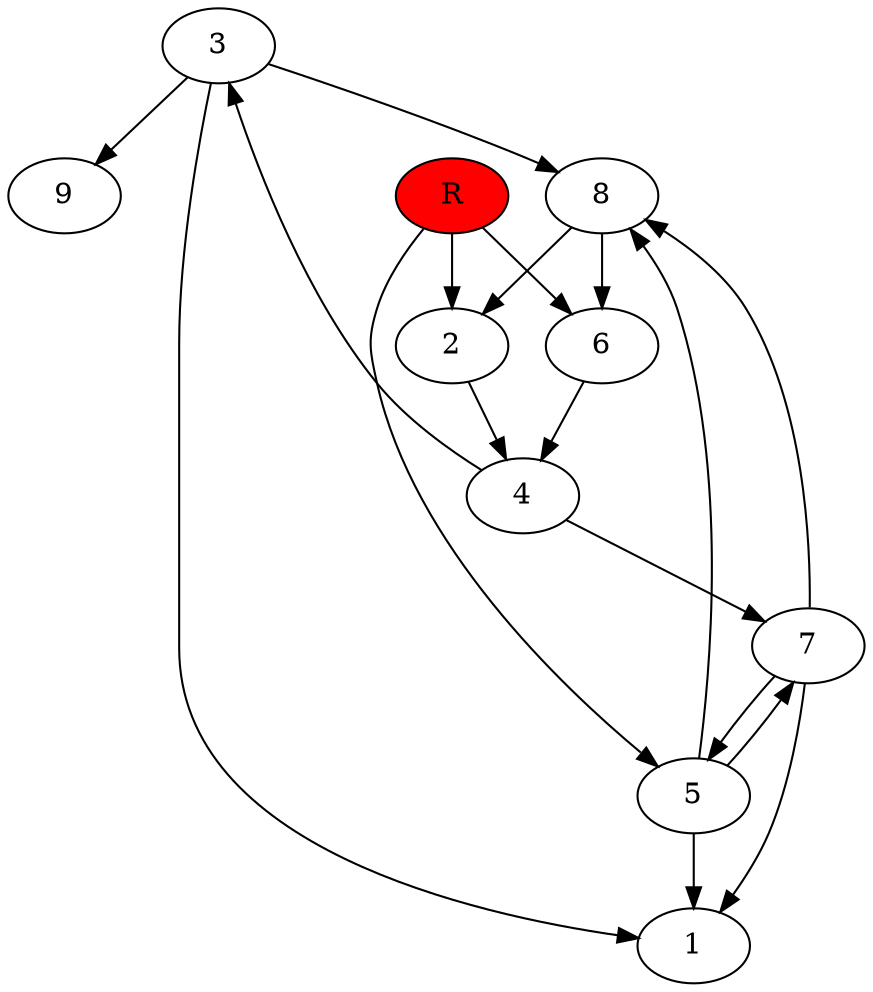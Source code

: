 digraph prb19179 {
	1
	2
	3
	4
	5
	6
	7
	8
	R [fillcolor="#ff0000" style=filled]
	2 -> 4
	3 -> 1
	3 -> 8
	3 -> 9
	4 -> 3
	4 -> 7
	5 -> 1
	5 -> 7
	5 -> 8
	6 -> 4
	7 -> 1
	7 -> 5
	7 -> 8
	8 -> 2
	8 -> 6
	R -> 2
	R -> 5
	R -> 6
}
